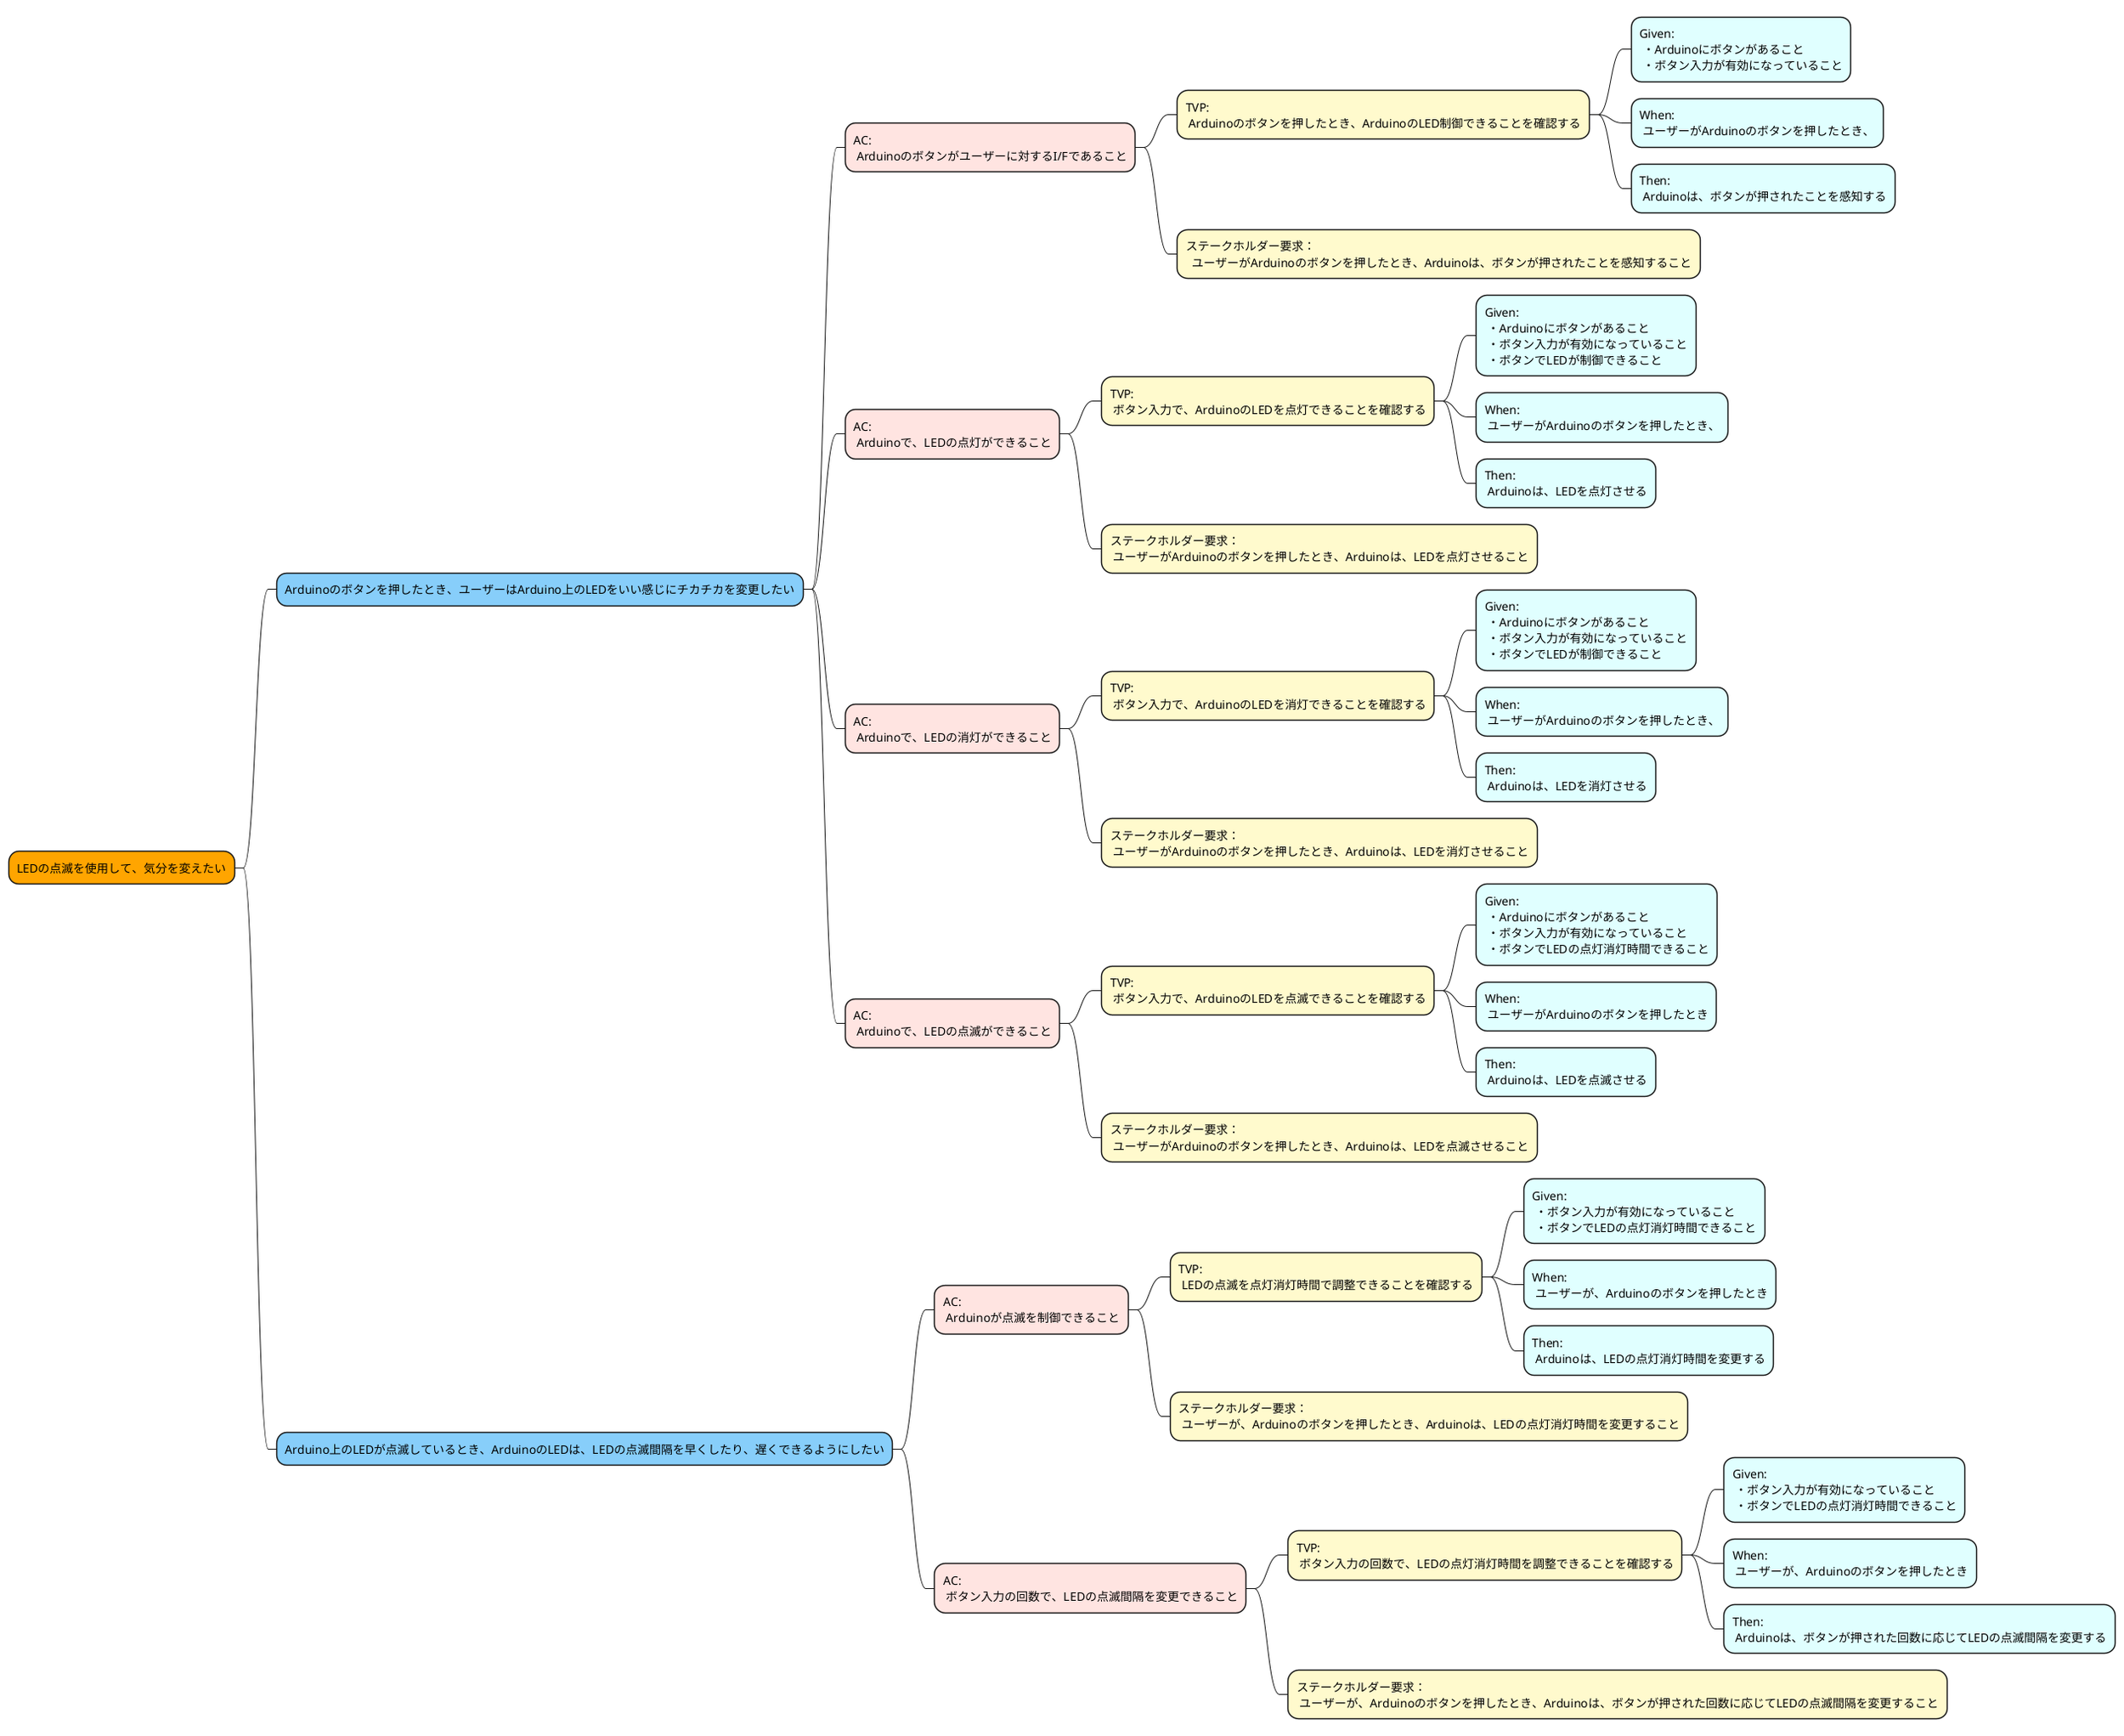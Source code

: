 @startmindmap

<style>
mindmapDiagram {
    node {
        BackgroundColor orange
    }
    :depth(1) {
      BackGroundColor Lightskyblue
    }
    :depth(2) {
      BackGroundColor MistyRose
    }
    :depth(3) {
      BackGroundColor LemonChiffon
    }
    :depth(4) {
      BackGroundColor LightCyan
    }
}
</style>

* LEDの点滅を使用して、気分を変えたい
** Arduinoのボタンを押したとき、ユーザーはArduino上のLEDをいい感じにチカチカを変更したい
*** AC:\n Arduinoのボタンがユーザーに対するI/Fであること
**** TVP:\n Arduinoのボタンを押したとき、ArduinoのLED制御できることを確認する
***** Given:\n ・Arduinoにボタンがあること\n ・ボタン入力が有効になっていること
***** When:\n ユーザーがArduinoのボタンを押したとき、
***** Then:\n Arduinoは、ボタンが押されたことを感知する
**** ステークホルダー要求：\n  ユーザーがArduinoのボタンを押したとき、Arduinoは、ボタンが押されたことを感知すること
*** AC:\n Arduinoで、LEDの点灯ができること
**** TVP:\n ボタン入力で、ArduinoのLEDを点灯できることを確認する
***** Given:\n ・Arduinoにボタンがあること\n ・ボタン入力が有効になっていること\n ・ボタンでLEDが制御できること
***** When:\n ユーザーがArduinoのボタンを押したとき、
***** Then:\n Arduinoは、LEDを点灯させる
**** ステークホルダー要求：\n ユーザーがArduinoのボタンを押したとき、Arduinoは、LEDを点灯させること
*** AC:\n Arduinoで、LEDの消灯ができること
**** TVP:\n ボタン入力で、ArduinoのLEDを消灯できることを確認する
***** Given:\n ・Arduinoにボタンがあること\n ・ボタン入力が有効になっていること\n ・ボタンでLEDが制御できること
***** When:\n ユーザーがArduinoのボタンを押したとき、
***** Then:\n Arduinoは、LEDを消灯させる
**** ステークホルダー要求：\n ユーザーがArduinoのボタンを押したとき、Arduinoは、LEDを消灯させること
*** AC:\n Arduinoで、LEDの点滅ができること
**** TVP:\n ボタン入力で、ArduinoのLEDを点滅できることを確認する
***** Given:\n ・Arduinoにボタンがあること\n ・ボタン入力が有効になっていること\n ・ボタンでLEDの点灯消灯時間できること
***** When:\n ユーザーがArduinoのボタンを押したとき
***** Then:\n Arduinoは、LEDを点滅させる
**** ステークホルダー要求：\n ユーザーがArduinoのボタンを押したとき、Arduinoは、LEDを点滅させること
** Arduino上のLEDが点滅しているとき、ArduinoのLEDは、LEDの点滅間隔を早くしたり、遅くできるようにしたい
*** AC:\n Arduinoが点滅を制御できること
**** TVP:\n LEDの点滅を点灯消灯時間で調整できることを確認する
***** Given:\n ・ボタン入力が有効になっていること\n ・ボタンでLEDの点灯消灯時間できること
***** When:\n ユーザーが、Arduinoのボタンを押したとき
***** Then:\n Arduinoは、LEDの点灯消灯時間を変更する
**** ステークホルダー要求：\n ユーザーが、Arduinoのボタンを押したとき、Arduinoは、LEDの点灯消灯時間を変更すること
*** AC:\n ボタン入力の回数で、LEDの点滅間隔を変更できること
**** TVP:\n ボタン入力の回数で、LEDの点灯消灯時間を調整できることを確認する
***** Given:\n ・ボタン入力が有効になっていること\n ・ボタンでLEDの点灯消灯時間できること
***** When:\n ユーザーが、Arduinoのボタンを押したとき
***** Then:\n Arduinoは、ボタンが押された回数に応じてLEDの点滅間隔を変更する
**** ステークホルダー要求：\n ユーザーが、Arduinoのボタンを押したとき、Arduinoは、ボタンが押された回数に応じてLEDの点滅間隔を変更すること

@endmindmap

